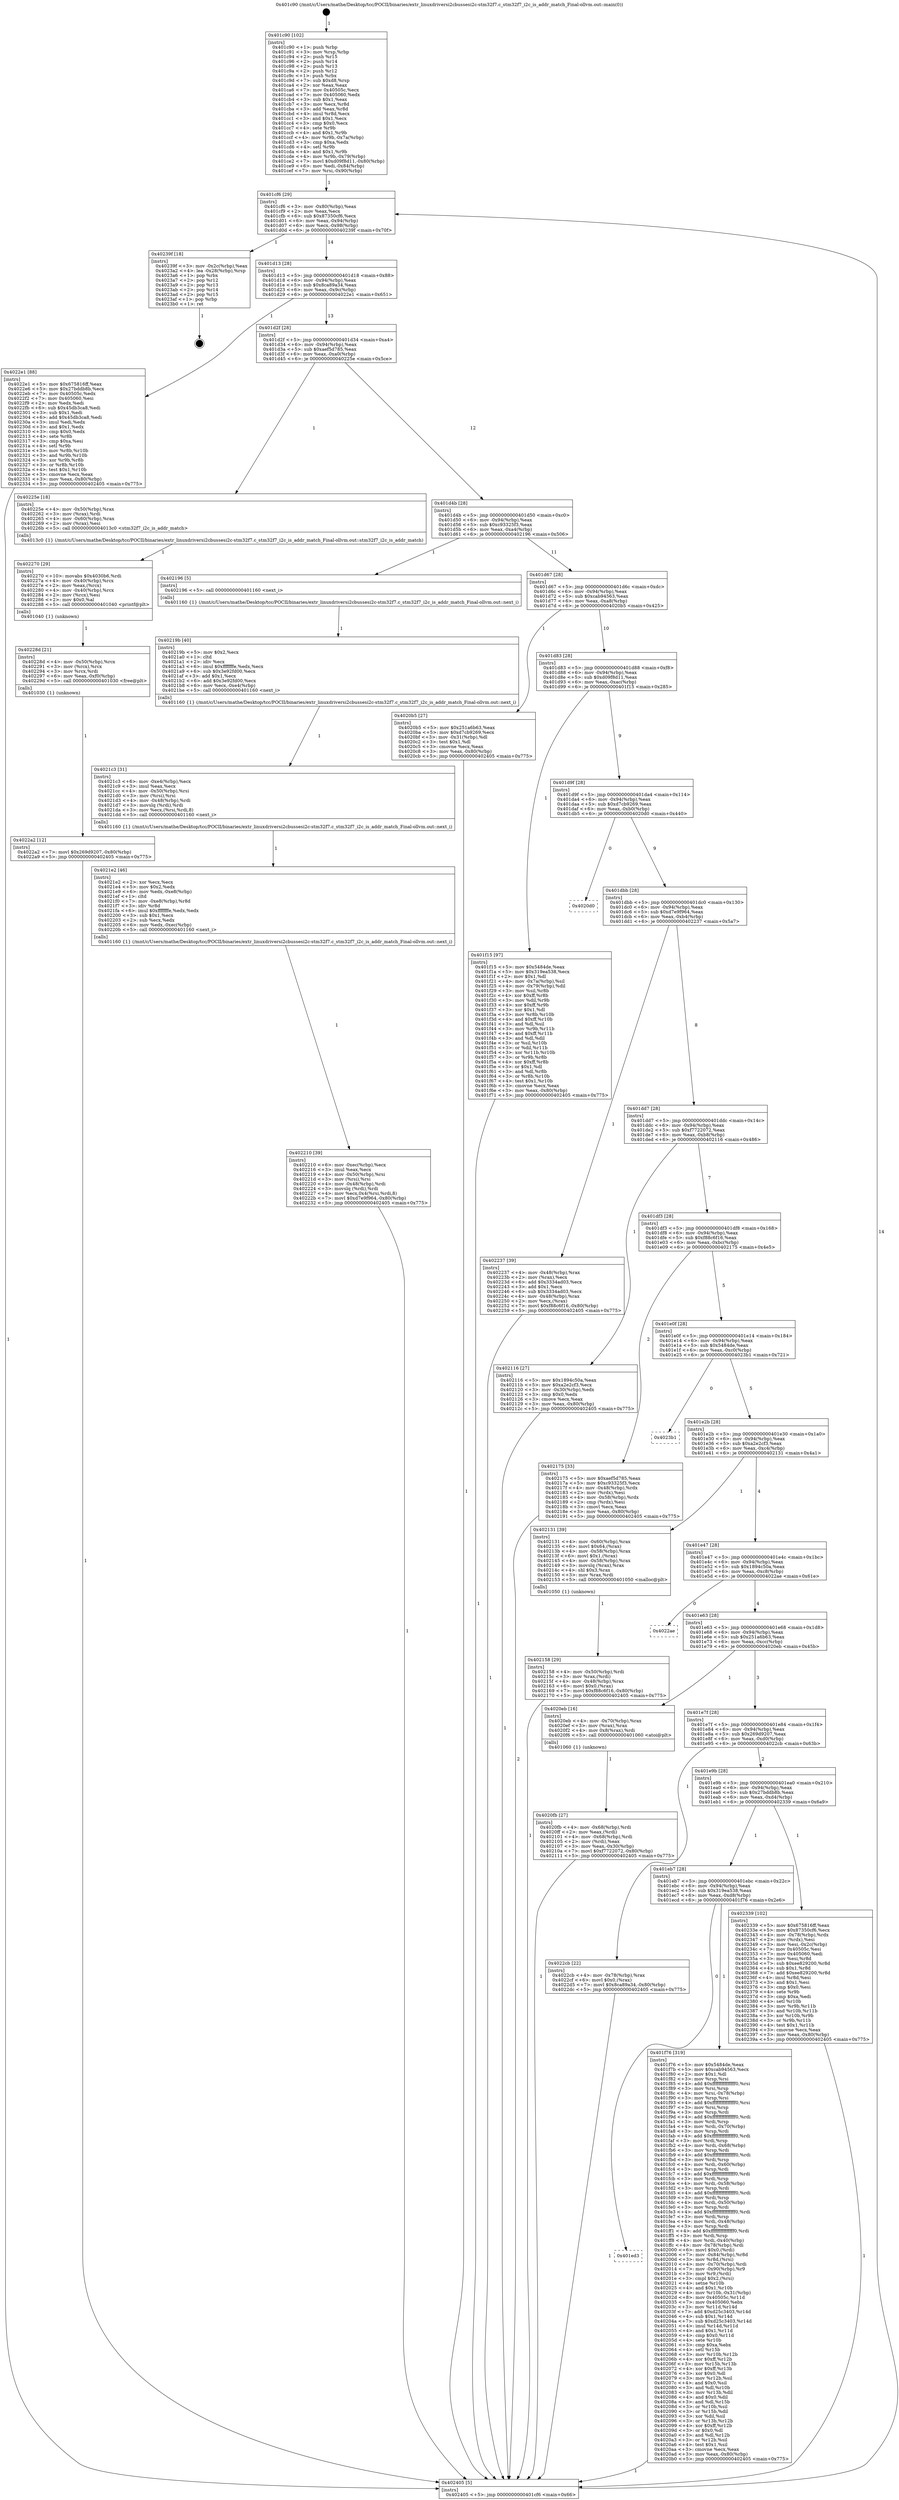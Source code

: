digraph "0x401c90" {
  label = "0x401c90 (/mnt/c/Users/mathe/Desktop/tcc/POCII/binaries/extr_linuxdriversi2cbussesi2c-stm32f7.c_stm32f7_i2c_is_addr_match_Final-ollvm.out::main(0))"
  labelloc = "t"
  node[shape=record]

  Entry [label="",width=0.3,height=0.3,shape=circle,fillcolor=black,style=filled]
  "0x401cf6" [label="{
     0x401cf6 [29]\l
     | [instrs]\l
     &nbsp;&nbsp;0x401cf6 \<+3\>: mov -0x80(%rbp),%eax\l
     &nbsp;&nbsp;0x401cf9 \<+2\>: mov %eax,%ecx\l
     &nbsp;&nbsp;0x401cfb \<+6\>: sub $0x87350cf6,%ecx\l
     &nbsp;&nbsp;0x401d01 \<+6\>: mov %eax,-0x94(%rbp)\l
     &nbsp;&nbsp;0x401d07 \<+6\>: mov %ecx,-0x98(%rbp)\l
     &nbsp;&nbsp;0x401d0d \<+6\>: je 000000000040239f \<main+0x70f\>\l
  }"]
  "0x40239f" [label="{
     0x40239f [18]\l
     | [instrs]\l
     &nbsp;&nbsp;0x40239f \<+3\>: mov -0x2c(%rbp),%eax\l
     &nbsp;&nbsp;0x4023a2 \<+4\>: lea -0x28(%rbp),%rsp\l
     &nbsp;&nbsp;0x4023a6 \<+1\>: pop %rbx\l
     &nbsp;&nbsp;0x4023a7 \<+2\>: pop %r12\l
     &nbsp;&nbsp;0x4023a9 \<+2\>: pop %r13\l
     &nbsp;&nbsp;0x4023ab \<+2\>: pop %r14\l
     &nbsp;&nbsp;0x4023ad \<+2\>: pop %r15\l
     &nbsp;&nbsp;0x4023af \<+1\>: pop %rbp\l
     &nbsp;&nbsp;0x4023b0 \<+1\>: ret\l
  }"]
  "0x401d13" [label="{
     0x401d13 [28]\l
     | [instrs]\l
     &nbsp;&nbsp;0x401d13 \<+5\>: jmp 0000000000401d18 \<main+0x88\>\l
     &nbsp;&nbsp;0x401d18 \<+6\>: mov -0x94(%rbp),%eax\l
     &nbsp;&nbsp;0x401d1e \<+5\>: sub $0x8ca89a34,%eax\l
     &nbsp;&nbsp;0x401d23 \<+6\>: mov %eax,-0x9c(%rbp)\l
     &nbsp;&nbsp;0x401d29 \<+6\>: je 00000000004022e1 \<main+0x651\>\l
  }"]
  Exit [label="",width=0.3,height=0.3,shape=circle,fillcolor=black,style=filled,peripheries=2]
  "0x4022e1" [label="{
     0x4022e1 [88]\l
     | [instrs]\l
     &nbsp;&nbsp;0x4022e1 \<+5\>: mov $0x675816ff,%eax\l
     &nbsp;&nbsp;0x4022e6 \<+5\>: mov $0x27bddb8b,%ecx\l
     &nbsp;&nbsp;0x4022eb \<+7\>: mov 0x40505c,%edx\l
     &nbsp;&nbsp;0x4022f2 \<+7\>: mov 0x405060,%esi\l
     &nbsp;&nbsp;0x4022f9 \<+2\>: mov %edx,%edi\l
     &nbsp;&nbsp;0x4022fb \<+6\>: sub $0x45db3ca8,%edi\l
     &nbsp;&nbsp;0x402301 \<+3\>: sub $0x1,%edi\l
     &nbsp;&nbsp;0x402304 \<+6\>: add $0x45db3ca8,%edi\l
     &nbsp;&nbsp;0x40230a \<+3\>: imul %edi,%edx\l
     &nbsp;&nbsp;0x40230d \<+3\>: and $0x1,%edx\l
     &nbsp;&nbsp;0x402310 \<+3\>: cmp $0x0,%edx\l
     &nbsp;&nbsp;0x402313 \<+4\>: sete %r8b\l
     &nbsp;&nbsp;0x402317 \<+3\>: cmp $0xa,%esi\l
     &nbsp;&nbsp;0x40231a \<+4\>: setl %r9b\l
     &nbsp;&nbsp;0x40231e \<+3\>: mov %r8b,%r10b\l
     &nbsp;&nbsp;0x402321 \<+3\>: and %r9b,%r10b\l
     &nbsp;&nbsp;0x402324 \<+3\>: xor %r9b,%r8b\l
     &nbsp;&nbsp;0x402327 \<+3\>: or %r8b,%r10b\l
     &nbsp;&nbsp;0x40232a \<+4\>: test $0x1,%r10b\l
     &nbsp;&nbsp;0x40232e \<+3\>: cmovne %ecx,%eax\l
     &nbsp;&nbsp;0x402331 \<+3\>: mov %eax,-0x80(%rbp)\l
     &nbsp;&nbsp;0x402334 \<+5\>: jmp 0000000000402405 \<main+0x775\>\l
  }"]
  "0x401d2f" [label="{
     0x401d2f [28]\l
     | [instrs]\l
     &nbsp;&nbsp;0x401d2f \<+5\>: jmp 0000000000401d34 \<main+0xa4\>\l
     &nbsp;&nbsp;0x401d34 \<+6\>: mov -0x94(%rbp),%eax\l
     &nbsp;&nbsp;0x401d3a \<+5\>: sub $0xaef5d785,%eax\l
     &nbsp;&nbsp;0x401d3f \<+6\>: mov %eax,-0xa0(%rbp)\l
     &nbsp;&nbsp;0x401d45 \<+6\>: je 000000000040225e \<main+0x5ce\>\l
  }"]
  "0x4022a2" [label="{
     0x4022a2 [12]\l
     | [instrs]\l
     &nbsp;&nbsp;0x4022a2 \<+7\>: movl $0x269d9207,-0x80(%rbp)\l
     &nbsp;&nbsp;0x4022a9 \<+5\>: jmp 0000000000402405 \<main+0x775\>\l
  }"]
  "0x40225e" [label="{
     0x40225e [18]\l
     | [instrs]\l
     &nbsp;&nbsp;0x40225e \<+4\>: mov -0x50(%rbp),%rax\l
     &nbsp;&nbsp;0x402262 \<+3\>: mov (%rax),%rdi\l
     &nbsp;&nbsp;0x402265 \<+4\>: mov -0x60(%rbp),%rax\l
     &nbsp;&nbsp;0x402269 \<+2\>: mov (%rax),%esi\l
     &nbsp;&nbsp;0x40226b \<+5\>: call 00000000004013c0 \<stm32f7_i2c_is_addr_match\>\l
     | [calls]\l
     &nbsp;&nbsp;0x4013c0 \{1\} (/mnt/c/Users/mathe/Desktop/tcc/POCII/binaries/extr_linuxdriversi2cbussesi2c-stm32f7.c_stm32f7_i2c_is_addr_match_Final-ollvm.out::stm32f7_i2c_is_addr_match)\l
  }"]
  "0x401d4b" [label="{
     0x401d4b [28]\l
     | [instrs]\l
     &nbsp;&nbsp;0x401d4b \<+5\>: jmp 0000000000401d50 \<main+0xc0\>\l
     &nbsp;&nbsp;0x401d50 \<+6\>: mov -0x94(%rbp),%eax\l
     &nbsp;&nbsp;0x401d56 \<+5\>: sub $0xc93325f3,%eax\l
     &nbsp;&nbsp;0x401d5b \<+6\>: mov %eax,-0xa4(%rbp)\l
     &nbsp;&nbsp;0x401d61 \<+6\>: je 0000000000402196 \<main+0x506\>\l
  }"]
  "0x40228d" [label="{
     0x40228d [21]\l
     | [instrs]\l
     &nbsp;&nbsp;0x40228d \<+4\>: mov -0x50(%rbp),%rcx\l
     &nbsp;&nbsp;0x402291 \<+3\>: mov (%rcx),%rcx\l
     &nbsp;&nbsp;0x402294 \<+3\>: mov %rcx,%rdi\l
     &nbsp;&nbsp;0x402297 \<+6\>: mov %eax,-0xf0(%rbp)\l
     &nbsp;&nbsp;0x40229d \<+5\>: call 0000000000401030 \<free@plt\>\l
     | [calls]\l
     &nbsp;&nbsp;0x401030 \{1\} (unknown)\l
  }"]
  "0x402196" [label="{
     0x402196 [5]\l
     | [instrs]\l
     &nbsp;&nbsp;0x402196 \<+5\>: call 0000000000401160 \<next_i\>\l
     | [calls]\l
     &nbsp;&nbsp;0x401160 \{1\} (/mnt/c/Users/mathe/Desktop/tcc/POCII/binaries/extr_linuxdriversi2cbussesi2c-stm32f7.c_stm32f7_i2c_is_addr_match_Final-ollvm.out::next_i)\l
  }"]
  "0x401d67" [label="{
     0x401d67 [28]\l
     | [instrs]\l
     &nbsp;&nbsp;0x401d67 \<+5\>: jmp 0000000000401d6c \<main+0xdc\>\l
     &nbsp;&nbsp;0x401d6c \<+6\>: mov -0x94(%rbp),%eax\l
     &nbsp;&nbsp;0x401d72 \<+5\>: sub $0xcab94563,%eax\l
     &nbsp;&nbsp;0x401d77 \<+6\>: mov %eax,-0xa8(%rbp)\l
     &nbsp;&nbsp;0x401d7d \<+6\>: je 00000000004020b5 \<main+0x425\>\l
  }"]
  "0x402270" [label="{
     0x402270 [29]\l
     | [instrs]\l
     &nbsp;&nbsp;0x402270 \<+10\>: movabs $0x4030b6,%rdi\l
     &nbsp;&nbsp;0x40227a \<+4\>: mov -0x40(%rbp),%rcx\l
     &nbsp;&nbsp;0x40227e \<+2\>: mov %eax,(%rcx)\l
     &nbsp;&nbsp;0x402280 \<+4\>: mov -0x40(%rbp),%rcx\l
     &nbsp;&nbsp;0x402284 \<+2\>: mov (%rcx),%esi\l
     &nbsp;&nbsp;0x402286 \<+2\>: mov $0x0,%al\l
     &nbsp;&nbsp;0x402288 \<+5\>: call 0000000000401040 \<printf@plt\>\l
     | [calls]\l
     &nbsp;&nbsp;0x401040 \{1\} (unknown)\l
  }"]
  "0x4020b5" [label="{
     0x4020b5 [27]\l
     | [instrs]\l
     &nbsp;&nbsp;0x4020b5 \<+5\>: mov $0x251a6b63,%eax\l
     &nbsp;&nbsp;0x4020ba \<+5\>: mov $0xd7cb9269,%ecx\l
     &nbsp;&nbsp;0x4020bf \<+3\>: mov -0x31(%rbp),%dl\l
     &nbsp;&nbsp;0x4020c2 \<+3\>: test $0x1,%dl\l
     &nbsp;&nbsp;0x4020c5 \<+3\>: cmovne %ecx,%eax\l
     &nbsp;&nbsp;0x4020c8 \<+3\>: mov %eax,-0x80(%rbp)\l
     &nbsp;&nbsp;0x4020cb \<+5\>: jmp 0000000000402405 \<main+0x775\>\l
  }"]
  "0x401d83" [label="{
     0x401d83 [28]\l
     | [instrs]\l
     &nbsp;&nbsp;0x401d83 \<+5\>: jmp 0000000000401d88 \<main+0xf8\>\l
     &nbsp;&nbsp;0x401d88 \<+6\>: mov -0x94(%rbp),%eax\l
     &nbsp;&nbsp;0x401d8e \<+5\>: sub $0xd09f8d11,%eax\l
     &nbsp;&nbsp;0x401d93 \<+6\>: mov %eax,-0xac(%rbp)\l
     &nbsp;&nbsp;0x401d99 \<+6\>: je 0000000000401f15 \<main+0x285\>\l
  }"]
  "0x402210" [label="{
     0x402210 [39]\l
     | [instrs]\l
     &nbsp;&nbsp;0x402210 \<+6\>: mov -0xec(%rbp),%ecx\l
     &nbsp;&nbsp;0x402216 \<+3\>: imul %eax,%ecx\l
     &nbsp;&nbsp;0x402219 \<+4\>: mov -0x50(%rbp),%rsi\l
     &nbsp;&nbsp;0x40221d \<+3\>: mov (%rsi),%rsi\l
     &nbsp;&nbsp;0x402220 \<+4\>: mov -0x48(%rbp),%rdi\l
     &nbsp;&nbsp;0x402224 \<+3\>: movslq (%rdi),%rdi\l
     &nbsp;&nbsp;0x402227 \<+4\>: mov %ecx,0x4(%rsi,%rdi,8)\l
     &nbsp;&nbsp;0x40222b \<+7\>: movl $0xd7e9f964,-0x80(%rbp)\l
     &nbsp;&nbsp;0x402232 \<+5\>: jmp 0000000000402405 \<main+0x775\>\l
  }"]
  "0x401f15" [label="{
     0x401f15 [97]\l
     | [instrs]\l
     &nbsp;&nbsp;0x401f15 \<+5\>: mov $0x5484de,%eax\l
     &nbsp;&nbsp;0x401f1a \<+5\>: mov $0x319ea538,%ecx\l
     &nbsp;&nbsp;0x401f1f \<+2\>: mov $0x1,%dl\l
     &nbsp;&nbsp;0x401f21 \<+4\>: mov -0x7a(%rbp),%sil\l
     &nbsp;&nbsp;0x401f25 \<+4\>: mov -0x79(%rbp),%dil\l
     &nbsp;&nbsp;0x401f29 \<+3\>: mov %sil,%r8b\l
     &nbsp;&nbsp;0x401f2c \<+4\>: xor $0xff,%r8b\l
     &nbsp;&nbsp;0x401f30 \<+3\>: mov %dil,%r9b\l
     &nbsp;&nbsp;0x401f33 \<+4\>: xor $0xff,%r9b\l
     &nbsp;&nbsp;0x401f37 \<+3\>: xor $0x1,%dl\l
     &nbsp;&nbsp;0x401f3a \<+3\>: mov %r8b,%r10b\l
     &nbsp;&nbsp;0x401f3d \<+4\>: and $0xff,%r10b\l
     &nbsp;&nbsp;0x401f41 \<+3\>: and %dl,%sil\l
     &nbsp;&nbsp;0x401f44 \<+3\>: mov %r9b,%r11b\l
     &nbsp;&nbsp;0x401f47 \<+4\>: and $0xff,%r11b\l
     &nbsp;&nbsp;0x401f4b \<+3\>: and %dl,%dil\l
     &nbsp;&nbsp;0x401f4e \<+3\>: or %sil,%r10b\l
     &nbsp;&nbsp;0x401f51 \<+3\>: or %dil,%r11b\l
     &nbsp;&nbsp;0x401f54 \<+3\>: xor %r11b,%r10b\l
     &nbsp;&nbsp;0x401f57 \<+3\>: or %r9b,%r8b\l
     &nbsp;&nbsp;0x401f5a \<+4\>: xor $0xff,%r8b\l
     &nbsp;&nbsp;0x401f5e \<+3\>: or $0x1,%dl\l
     &nbsp;&nbsp;0x401f61 \<+3\>: and %dl,%r8b\l
     &nbsp;&nbsp;0x401f64 \<+3\>: or %r8b,%r10b\l
     &nbsp;&nbsp;0x401f67 \<+4\>: test $0x1,%r10b\l
     &nbsp;&nbsp;0x401f6b \<+3\>: cmovne %ecx,%eax\l
     &nbsp;&nbsp;0x401f6e \<+3\>: mov %eax,-0x80(%rbp)\l
     &nbsp;&nbsp;0x401f71 \<+5\>: jmp 0000000000402405 \<main+0x775\>\l
  }"]
  "0x401d9f" [label="{
     0x401d9f [28]\l
     | [instrs]\l
     &nbsp;&nbsp;0x401d9f \<+5\>: jmp 0000000000401da4 \<main+0x114\>\l
     &nbsp;&nbsp;0x401da4 \<+6\>: mov -0x94(%rbp),%eax\l
     &nbsp;&nbsp;0x401daa \<+5\>: sub $0xd7cb9269,%eax\l
     &nbsp;&nbsp;0x401daf \<+6\>: mov %eax,-0xb0(%rbp)\l
     &nbsp;&nbsp;0x401db5 \<+6\>: je 00000000004020d0 \<main+0x440\>\l
  }"]
  "0x402405" [label="{
     0x402405 [5]\l
     | [instrs]\l
     &nbsp;&nbsp;0x402405 \<+5\>: jmp 0000000000401cf6 \<main+0x66\>\l
  }"]
  "0x401c90" [label="{
     0x401c90 [102]\l
     | [instrs]\l
     &nbsp;&nbsp;0x401c90 \<+1\>: push %rbp\l
     &nbsp;&nbsp;0x401c91 \<+3\>: mov %rsp,%rbp\l
     &nbsp;&nbsp;0x401c94 \<+2\>: push %r15\l
     &nbsp;&nbsp;0x401c96 \<+2\>: push %r14\l
     &nbsp;&nbsp;0x401c98 \<+2\>: push %r13\l
     &nbsp;&nbsp;0x401c9a \<+2\>: push %r12\l
     &nbsp;&nbsp;0x401c9c \<+1\>: push %rbx\l
     &nbsp;&nbsp;0x401c9d \<+7\>: sub $0xd8,%rsp\l
     &nbsp;&nbsp;0x401ca4 \<+2\>: xor %eax,%eax\l
     &nbsp;&nbsp;0x401ca6 \<+7\>: mov 0x40505c,%ecx\l
     &nbsp;&nbsp;0x401cad \<+7\>: mov 0x405060,%edx\l
     &nbsp;&nbsp;0x401cb4 \<+3\>: sub $0x1,%eax\l
     &nbsp;&nbsp;0x401cb7 \<+3\>: mov %ecx,%r8d\l
     &nbsp;&nbsp;0x401cba \<+3\>: add %eax,%r8d\l
     &nbsp;&nbsp;0x401cbd \<+4\>: imul %r8d,%ecx\l
     &nbsp;&nbsp;0x401cc1 \<+3\>: and $0x1,%ecx\l
     &nbsp;&nbsp;0x401cc4 \<+3\>: cmp $0x0,%ecx\l
     &nbsp;&nbsp;0x401cc7 \<+4\>: sete %r9b\l
     &nbsp;&nbsp;0x401ccb \<+4\>: and $0x1,%r9b\l
     &nbsp;&nbsp;0x401ccf \<+4\>: mov %r9b,-0x7a(%rbp)\l
     &nbsp;&nbsp;0x401cd3 \<+3\>: cmp $0xa,%edx\l
     &nbsp;&nbsp;0x401cd6 \<+4\>: setl %r9b\l
     &nbsp;&nbsp;0x401cda \<+4\>: and $0x1,%r9b\l
     &nbsp;&nbsp;0x401cde \<+4\>: mov %r9b,-0x79(%rbp)\l
     &nbsp;&nbsp;0x401ce2 \<+7\>: movl $0xd09f8d11,-0x80(%rbp)\l
     &nbsp;&nbsp;0x401ce9 \<+6\>: mov %edi,-0x84(%rbp)\l
     &nbsp;&nbsp;0x401cef \<+7\>: mov %rsi,-0x90(%rbp)\l
  }"]
  "0x4021e2" [label="{
     0x4021e2 [46]\l
     | [instrs]\l
     &nbsp;&nbsp;0x4021e2 \<+2\>: xor %ecx,%ecx\l
     &nbsp;&nbsp;0x4021e4 \<+5\>: mov $0x2,%edx\l
     &nbsp;&nbsp;0x4021e9 \<+6\>: mov %edx,-0xe8(%rbp)\l
     &nbsp;&nbsp;0x4021ef \<+1\>: cltd\l
     &nbsp;&nbsp;0x4021f0 \<+7\>: mov -0xe8(%rbp),%r8d\l
     &nbsp;&nbsp;0x4021f7 \<+3\>: idiv %r8d\l
     &nbsp;&nbsp;0x4021fa \<+6\>: imul $0xfffffffe,%edx,%edx\l
     &nbsp;&nbsp;0x402200 \<+3\>: sub $0x1,%ecx\l
     &nbsp;&nbsp;0x402203 \<+2\>: sub %ecx,%edx\l
     &nbsp;&nbsp;0x402205 \<+6\>: mov %edx,-0xec(%rbp)\l
     &nbsp;&nbsp;0x40220b \<+5\>: call 0000000000401160 \<next_i\>\l
     | [calls]\l
     &nbsp;&nbsp;0x401160 \{1\} (/mnt/c/Users/mathe/Desktop/tcc/POCII/binaries/extr_linuxdriversi2cbussesi2c-stm32f7.c_stm32f7_i2c_is_addr_match_Final-ollvm.out::next_i)\l
  }"]
  "0x4020d0" [label="{
     0x4020d0\l
  }", style=dashed]
  "0x401dbb" [label="{
     0x401dbb [28]\l
     | [instrs]\l
     &nbsp;&nbsp;0x401dbb \<+5\>: jmp 0000000000401dc0 \<main+0x130\>\l
     &nbsp;&nbsp;0x401dc0 \<+6\>: mov -0x94(%rbp),%eax\l
     &nbsp;&nbsp;0x401dc6 \<+5\>: sub $0xd7e9f964,%eax\l
     &nbsp;&nbsp;0x401dcb \<+6\>: mov %eax,-0xb4(%rbp)\l
     &nbsp;&nbsp;0x401dd1 \<+6\>: je 0000000000402237 \<main+0x5a7\>\l
  }"]
  "0x4021c3" [label="{
     0x4021c3 [31]\l
     | [instrs]\l
     &nbsp;&nbsp;0x4021c3 \<+6\>: mov -0xe4(%rbp),%ecx\l
     &nbsp;&nbsp;0x4021c9 \<+3\>: imul %eax,%ecx\l
     &nbsp;&nbsp;0x4021cc \<+4\>: mov -0x50(%rbp),%rsi\l
     &nbsp;&nbsp;0x4021d0 \<+3\>: mov (%rsi),%rsi\l
     &nbsp;&nbsp;0x4021d3 \<+4\>: mov -0x48(%rbp),%rdi\l
     &nbsp;&nbsp;0x4021d7 \<+3\>: movslq (%rdi),%rdi\l
     &nbsp;&nbsp;0x4021da \<+3\>: mov %ecx,(%rsi,%rdi,8)\l
     &nbsp;&nbsp;0x4021dd \<+5\>: call 0000000000401160 \<next_i\>\l
     | [calls]\l
     &nbsp;&nbsp;0x401160 \{1\} (/mnt/c/Users/mathe/Desktop/tcc/POCII/binaries/extr_linuxdriversi2cbussesi2c-stm32f7.c_stm32f7_i2c_is_addr_match_Final-ollvm.out::next_i)\l
  }"]
  "0x402237" [label="{
     0x402237 [39]\l
     | [instrs]\l
     &nbsp;&nbsp;0x402237 \<+4\>: mov -0x48(%rbp),%rax\l
     &nbsp;&nbsp;0x40223b \<+2\>: mov (%rax),%ecx\l
     &nbsp;&nbsp;0x40223d \<+6\>: add $0x3334ad03,%ecx\l
     &nbsp;&nbsp;0x402243 \<+3\>: add $0x1,%ecx\l
     &nbsp;&nbsp;0x402246 \<+6\>: sub $0x3334ad03,%ecx\l
     &nbsp;&nbsp;0x40224c \<+4\>: mov -0x48(%rbp),%rax\l
     &nbsp;&nbsp;0x402250 \<+2\>: mov %ecx,(%rax)\l
     &nbsp;&nbsp;0x402252 \<+7\>: movl $0xf88c6f16,-0x80(%rbp)\l
     &nbsp;&nbsp;0x402259 \<+5\>: jmp 0000000000402405 \<main+0x775\>\l
  }"]
  "0x401dd7" [label="{
     0x401dd7 [28]\l
     | [instrs]\l
     &nbsp;&nbsp;0x401dd7 \<+5\>: jmp 0000000000401ddc \<main+0x14c\>\l
     &nbsp;&nbsp;0x401ddc \<+6\>: mov -0x94(%rbp),%eax\l
     &nbsp;&nbsp;0x401de2 \<+5\>: sub $0xf7722072,%eax\l
     &nbsp;&nbsp;0x401de7 \<+6\>: mov %eax,-0xb8(%rbp)\l
     &nbsp;&nbsp;0x401ded \<+6\>: je 0000000000402116 \<main+0x486\>\l
  }"]
  "0x40219b" [label="{
     0x40219b [40]\l
     | [instrs]\l
     &nbsp;&nbsp;0x40219b \<+5\>: mov $0x2,%ecx\l
     &nbsp;&nbsp;0x4021a0 \<+1\>: cltd\l
     &nbsp;&nbsp;0x4021a1 \<+2\>: idiv %ecx\l
     &nbsp;&nbsp;0x4021a3 \<+6\>: imul $0xfffffffe,%edx,%ecx\l
     &nbsp;&nbsp;0x4021a9 \<+6\>: sub $0x3e92fd00,%ecx\l
     &nbsp;&nbsp;0x4021af \<+3\>: add $0x1,%ecx\l
     &nbsp;&nbsp;0x4021b2 \<+6\>: add $0x3e92fd00,%ecx\l
     &nbsp;&nbsp;0x4021b8 \<+6\>: mov %ecx,-0xe4(%rbp)\l
     &nbsp;&nbsp;0x4021be \<+5\>: call 0000000000401160 \<next_i\>\l
     | [calls]\l
     &nbsp;&nbsp;0x401160 \{1\} (/mnt/c/Users/mathe/Desktop/tcc/POCII/binaries/extr_linuxdriversi2cbussesi2c-stm32f7.c_stm32f7_i2c_is_addr_match_Final-ollvm.out::next_i)\l
  }"]
  "0x402116" [label="{
     0x402116 [27]\l
     | [instrs]\l
     &nbsp;&nbsp;0x402116 \<+5\>: mov $0x1894c50a,%eax\l
     &nbsp;&nbsp;0x40211b \<+5\>: mov $0xa2e2cf3,%ecx\l
     &nbsp;&nbsp;0x402120 \<+3\>: mov -0x30(%rbp),%edx\l
     &nbsp;&nbsp;0x402123 \<+3\>: cmp $0x0,%edx\l
     &nbsp;&nbsp;0x402126 \<+3\>: cmove %ecx,%eax\l
     &nbsp;&nbsp;0x402129 \<+3\>: mov %eax,-0x80(%rbp)\l
     &nbsp;&nbsp;0x40212c \<+5\>: jmp 0000000000402405 \<main+0x775\>\l
  }"]
  "0x401df3" [label="{
     0x401df3 [28]\l
     | [instrs]\l
     &nbsp;&nbsp;0x401df3 \<+5\>: jmp 0000000000401df8 \<main+0x168\>\l
     &nbsp;&nbsp;0x401df8 \<+6\>: mov -0x94(%rbp),%eax\l
     &nbsp;&nbsp;0x401dfe \<+5\>: sub $0xf88c6f16,%eax\l
     &nbsp;&nbsp;0x401e03 \<+6\>: mov %eax,-0xbc(%rbp)\l
     &nbsp;&nbsp;0x401e09 \<+6\>: je 0000000000402175 \<main+0x4e5\>\l
  }"]
  "0x402158" [label="{
     0x402158 [29]\l
     | [instrs]\l
     &nbsp;&nbsp;0x402158 \<+4\>: mov -0x50(%rbp),%rdi\l
     &nbsp;&nbsp;0x40215c \<+3\>: mov %rax,(%rdi)\l
     &nbsp;&nbsp;0x40215f \<+4\>: mov -0x48(%rbp),%rax\l
     &nbsp;&nbsp;0x402163 \<+6\>: movl $0x0,(%rax)\l
     &nbsp;&nbsp;0x402169 \<+7\>: movl $0xf88c6f16,-0x80(%rbp)\l
     &nbsp;&nbsp;0x402170 \<+5\>: jmp 0000000000402405 \<main+0x775\>\l
  }"]
  "0x402175" [label="{
     0x402175 [33]\l
     | [instrs]\l
     &nbsp;&nbsp;0x402175 \<+5\>: mov $0xaef5d785,%eax\l
     &nbsp;&nbsp;0x40217a \<+5\>: mov $0xc93325f3,%ecx\l
     &nbsp;&nbsp;0x40217f \<+4\>: mov -0x48(%rbp),%rdx\l
     &nbsp;&nbsp;0x402183 \<+2\>: mov (%rdx),%esi\l
     &nbsp;&nbsp;0x402185 \<+4\>: mov -0x58(%rbp),%rdx\l
     &nbsp;&nbsp;0x402189 \<+2\>: cmp (%rdx),%esi\l
     &nbsp;&nbsp;0x40218b \<+3\>: cmovl %ecx,%eax\l
     &nbsp;&nbsp;0x40218e \<+3\>: mov %eax,-0x80(%rbp)\l
     &nbsp;&nbsp;0x402191 \<+5\>: jmp 0000000000402405 \<main+0x775\>\l
  }"]
  "0x401e0f" [label="{
     0x401e0f [28]\l
     | [instrs]\l
     &nbsp;&nbsp;0x401e0f \<+5\>: jmp 0000000000401e14 \<main+0x184\>\l
     &nbsp;&nbsp;0x401e14 \<+6\>: mov -0x94(%rbp),%eax\l
     &nbsp;&nbsp;0x401e1a \<+5\>: sub $0x5484de,%eax\l
     &nbsp;&nbsp;0x401e1f \<+6\>: mov %eax,-0xc0(%rbp)\l
     &nbsp;&nbsp;0x401e25 \<+6\>: je 00000000004023b1 \<main+0x721\>\l
  }"]
  "0x4020fb" [label="{
     0x4020fb [27]\l
     | [instrs]\l
     &nbsp;&nbsp;0x4020fb \<+4\>: mov -0x68(%rbp),%rdi\l
     &nbsp;&nbsp;0x4020ff \<+2\>: mov %eax,(%rdi)\l
     &nbsp;&nbsp;0x402101 \<+4\>: mov -0x68(%rbp),%rdi\l
     &nbsp;&nbsp;0x402105 \<+2\>: mov (%rdi),%eax\l
     &nbsp;&nbsp;0x402107 \<+3\>: mov %eax,-0x30(%rbp)\l
     &nbsp;&nbsp;0x40210a \<+7\>: movl $0xf7722072,-0x80(%rbp)\l
     &nbsp;&nbsp;0x402111 \<+5\>: jmp 0000000000402405 \<main+0x775\>\l
  }"]
  "0x4023b1" [label="{
     0x4023b1\l
  }", style=dashed]
  "0x401e2b" [label="{
     0x401e2b [28]\l
     | [instrs]\l
     &nbsp;&nbsp;0x401e2b \<+5\>: jmp 0000000000401e30 \<main+0x1a0\>\l
     &nbsp;&nbsp;0x401e30 \<+6\>: mov -0x94(%rbp),%eax\l
     &nbsp;&nbsp;0x401e36 \<+5\>: sub $0xa2e2cf3,%eax\l
     &nbsp;&nbsp;0x401e3b \<+6\>: mov %eax,-0xc4(%rbp)\l
     &nbsp;&nbsp;0x401e41 \<+6\>: je 0000000000402131 \<main+0x4a1\>\l
  }"]
  "0x401ed3" [label="{
     0x401ed3\l
  }", style=dashed]
  "0x402131" [label="{
     0x402131 [39]\l
     | [instrs]\l
     &nbsp;&nbsp;0x402131 \<+4\>: mov -0x60(%rbp),%rax\l
     &nbsp;&nbsp;0x402135 \<+6\>: movl $0x64,(%rax)\l
     &nbsp;&nbsp;0x40213b \<+4\>: mov -0x58(%rbp),%rax\l
     &nbsp;&nbsp;0x40213f \<+6\>: movl $0x1,(%rax)\l
     &nbsp;&nbsp;0x402145 \<+4\>: mov -0x58(%rbp),%rax\l
     &nbsp;&nbsp;0x402149 \<+3\>: movslq (%rax),%rax\l
     &nbsp;&nbsp;0x40214c \<+4\>: shl $0x3,%rax\l
     &nbsp;&nbsp;0x402150 \<+3\>: mov %rax,%rdi\l
     &nbsp;&nbsp;0x402153 \<+5\>: call 0000000000401050 \<malloc@plt\>\l
     | [calls]\l
     &nbsp;&nbsp;0x401050 \{1\} (unknown)\l
  }"]
  "0x401e47" [label="{
     0x401e47 [28]\l
     | [instrs]\l
     &nbsp;&nbsp;0x401e47 \<+5\>: jmp 0000000000401e4c \<main+0x1bc\>\l
     &nbsp;&nbsp;0x401e4c \<+6\>: mov -0x94(%rbp),%eax\l
     &nbsp;&nbsp;0x401e52 \<+5\>: sub $0x1894c50a,%eax\l
     &nbsp;&nbsp;0x401e57 \<+6\>: mov %eax,-0xc8(%rbp)\l
     &nbsp;&nbsp;0x401e5d \<+6\>: je 00000000004022ae \<main+0x61e\>\l
  }"]
  "0x401f76" [label="{
     0x401f76 [319]\l
     | [instrs]\l
     &nbsp;&nbsp;0x401f76 \<+5\>: mov $0x5484de,%eax\l
     &nbsp;&nbsp;0x401f7b \<+5\>: mov $0xcab94563,%ecx\l
     &nbsp;&nbsp;0x401f80 \<+2\>: mov $0x1,%dl\l
     &nbsp;&nbsp;0x401f82 \<+3\>: mov %rsp,%rsi\l
     &nbsp;&nbsp;0x401f85 \<+4\>: add $0xfffffffffffffff0,%rsi\l
     &nbsp;&nbsp;0x401f89 \<+3\>: mov %rsi,%rsp\l
     &nbsp;&nbsp;0x401f8c \<+4\>: mov %rsi,-0x78(%rbp)\l
     &nbsp;&nbsp;0x401f90 \<+3\>: mov %rsp,%rsi\l
     &nbsp;&nbsp;0x401f93 \<+4\>: add $0xfffffffffffffff0,%rsi\l
     &nbsp;&nbsp;0x401f97 \<+3\>: mov %rsi,%rsp\l
     &nbsp;&nbsp;0x401f9a \<+3\>: mov %rsp,%rdi\l
     &nbsp;&nbsp;0x401f9d \<+4\>: add $0xfffffffffffffff0,%rdi\l
     &nbsp;&nbsp;0x401fa1 \<+3\>: mov %rdi,%rsp\l
     &nbsp;&nbsp;0x401fa4 \<+4\>: mov %rdi,-0x70(%rbp)\l
     &nbsp;&nbsp;0x401fa8 \<+3\>: mov %rsp,%rdi\l
     &nbsp;&nbsp;0x401fab \<+4\>: add $0xfffffffffffffff0,%rdi\l
     &nbsp;&nbsp;0x401faf \<+3\>: mov %rdi,%rsp\l
     &nbsp;&nbsp;0x401fb2 \<+4\>: mov %rdi,-0x68(%rbp)\l
     &nbsp;&nbsp;0x401fb6 \<+3\>: mov %rsp,%rdi\l
     &nbsp;&nbsp;0x401fb9 \<+4\>: add $0xfffffffffffffff0,%rdi\l
     &nbsp;&nbsp;0x401fbd \<+3\>: mov %rdi,%rsp\l
     &nbsp;&nbsp;0x401fc0 \<+4\>: mov %rdi,-0x60(%rbp)\l
     &nbsp;&nbsp;0x401fc4 \<+3\>: mov %rsp,%rdi\l
     &nbsp;&nbsp;0x401fc7 \<+4\>: add $0xfffffffffffffff0,%rdi\l
     &nbsp;&nbsp;0x401fcb \<+3\>: mov %rdi,%rsp\l
     &nbsp;&nbsp;0x401fce \<+4\>: mov %rdi,-0x58(%rbp)\l
     &nbsp;&nbsp;0x401fd2 \<+3\>: mov %rsp,%rdi\l
     &nbsp;&nbsp;0x401fd5 \<+4\>: add $0xfffffffffffffff0,%rdi\l
     &nbsp;&nbsp;0x401fd9 \<+3\>: mov %rdi,%rsp\l
     &nbsp;&nbsp;0x401fdc \<+4\>: mov %rdi,-0x50(%rbp)\l
     &nbsp;&nbsp;0x401fe0 \<+3\>: mov %rsp,%rdi\l
     &nbsp;&nbsp;0x401fe3 \<+4\>: add $0xfffffffffffffff0,%rdi\l
     &nbsp;&nbsp;0x401fe7 \<+3\>: mov %rdi,%rsp\l
     &nbsp;&nbsp;0x401fea \<+4\>: mov %rdi,-0x48(%rbp)\l
     &nbsp;&nbsp;0x401fee \<+3\>: mov %rsp,%rdi\l
     &nbsp;&nbsp;0x401ff1 \<+4\>: add $0xfffffffffffffff0,%rdi\l
     &nbsp;&nbsp;0x401ff5 \<+3\>: mov %rdi,%rsp\l
     &nbsp;&nbsp;0x401ff8 \<+4\>: mov %rdi,-0x40(%rbp)\l
     &nbsp;&nbsp;0x401ffc \<+4\>: mov -0x78(%rbp),%rdi\l
     &nbsp;&nbsp;0x402000 \<+6\>: movl $0x0,(%rdi)\l
     &nbsp;&nbsp;0x402006 \<+7\>: mov -0x84(%rbp),%r8d\l
     &nbsp;&nbsp;0x40200d \<+3\>: mov %r8d,(%rsi)\l
     &nbsp;&nbsp;0x402010 \<+4\>: mov -0x70(%rbp),%rdi\l
     &nbsp;&nbsp;0x402014 \<+7\>: mov -0x90(%rbp),%r9\l
     &nbsp;&nbsp;0x40201b \<+3\>: mov %r9,(%rdi)\l
     &nbsp;&nbsp;0x40201e \<+3\>: cmpl $0x2,(%rsi)\l
     &nbsp;&nbsp;0x402021 \<+4\>: setne %r10b\l
     &nbsp;&nbsp;0x402025 \<+4\>: and $0x1,%r10b\l
     &nbsp;&nbsp;0x402029 \<+4\>: mov %r10b,-0x31(%rbp)\l
     &nbsp;&nbsp;0x40202d \<+8\>: mov 0x40505c,%r11d\l
     &nbsp;&nbsp;0x402035 \<+7\>: mov 0x405060,%ebx\l
     &nbsp;&nbsp;0x40203c \<+3\>: mov %r11d,%r14d\l
     &nbsp;&nbsp;0x40203f \<+7\>: add $0xd25c3403,%r14d\l
     &nbsp;&nbsp;0x402046 \<+4\>: sub $0x1,%r14d\l
     &nbsp;&nbsp;0x40204a \<+7\>: sub $0xd25c3403,%r14d\l
     &nbsp;&nbsp;0x402051 \<+4\>: imul %r14d,%r11d\l
     &nbsp;&nbsp;0x402055 \<+4\>: and $0x1,%r11d\l
     &nbsp;&nbsp;0x402059 \<+4\>: cmp $0x0,%r11d\l
     &nbsp;&nbsp;0x40205d \<+4\>: sete %r10b\l
     &nbsp;&nbsp;0x402061 \<+3\>: cmp $0xa,%ebx\l
     &nbsp;&nbsp;0x402064 \<+4\>: setl %r15b\l
     &nbsp;&nbsp;0x402068 \<+3\>: mov %r10b,%r12b\l
     &nbsp;&nbsp;0x40206b \<+4\>: xor $0xff,%r12b\l
     &nbsp;&nbsp;0x40206f \<+3\>: mov %r15b,%r13b\l
     &nbsp;&nbsp;0x402072 \<+4\>: xor $0xff,%r13b\l
     &nbsp;&nbsp;0x402076 \<+3\>: xor $0x0,%dl\l
     &nbsp;&nbsp;0x402079 \<+3\>: mov %r12b,%sil\l
     &nbsp;&nbsp;0x40207c \<+4\>: and $0x0,%sil\l
     &nbsp;&nbsp;0x402080 \<+3\>: and %dl,%r10b\l
     &nbsp;&nbsp;0x402083 \<+3\>: mov %r13b,%dil\l
     &nbsp;&nbsp;0x402086 \<+4\>: and $0x0,%dil\l
     &nbsp;&nbsp;0x40208a \<+3\>: and %dl,%r15b\l
     &nbsp;&nbsp;0x40208d \<+3\>: or %r10b,%sil\l
     &nbsp;&nbsp;0x402090 \<+3\>: or %r15b,%dil\l
     &nbsp;&nbsp;0x402093 \<+3\>: xor %dil,%sil\l
     &nbsp;&nbsp;0x402096 \<+3\>: or %r13b,%r12b\l
     &nbsp;&nbsp;0x402099 \<+4\>: xor $0xff,%r12b\l
     &nbsp;&nbsp;0x40209d \<+3\>: or $0x0,%dl\l
     &nbsp;&nbsp;0x4020a0 \<+3\>: and %dl,%r12b\l
     &nbsp;&nbsp;0x4020a3 \<+3\>: or %r12b,%sil\l
     &nbsp;&nbsp;0x4020a6 \<+4\>: test $0x1,%sil\l
     &nbsp;&nbsp;0x4020aa \<+3\>: cmovne %ecx,%eax\l
     &nbsp;&nbsp;0x4020ad \<+3\>: mov %eax,-0x80(%rbp)\l
     &nbsp;&nbsp;0x4020b0 \<+5\>: jmp 0000000000402405 \<main+0x775\>\l
  }"]
  "0x4022ae" [label="{
     0x4022ae\l
  }", style=dashed]
  "0x401e63" [label="{
     0x401e63 [28]\l
     | [instrs]\l
     &nbsp;&nbsp;0x401e63 \<+5\>: jmp 0000000000401e68 \<main+0x1d8\>\l
     &nbsp;&nbsp;0x401e68 \<+6\>: mov -0x94(%rbp),%eax\l
     &nbsp;&nbsp;0x401e6e \<+5\>: sub $0x251a6b63,%eax\l
     &nbsp;&nbsp;0x401e73 \<+6\>: mov %eax,-0xcc(%rbp)\l
     &nbsp;&nbsp;0x401e79 \<+6\>: je 00000000004020eb \<main+0x45b\>\l
  }"]
  "0x401eb7" [label="{
     0x401eb7 [28]\l
     | [instrs]\l
     &nbsp;&nbsp;0x401eb7 \<+5\>: jmp 0000000000401ebc \<main+0x22c\>\l
     &nbsp;&nbsp;0x401ebc \<+6\>: mov -0x94(%rbp),%eax\l
     &nbsp;&nbsp;0x401ec2 \<+5\>: sub $0x319ea538,%eax\l
     &nbsp;&nbsp;0x401ec7 \<+6\>: mov %eax,-0xd8(%rbp)\l
     &nbsp;&nbsp;0x401ecd \<+6\>: je 0000000000401f76 \<main+0x2e6\>\l
  }"]
  "0x4020eb" [label="{
     0x4020eb [16]\l
     | [instrs]\l
     &nbsp;&nbsp;0x4020eb \<+4\>: mov -0x70(%rbp),%rax\l
     &nbsp;&nbsp;0x4020ef \<+3\>: mov (%rax),%rax\l
     &nbsp;&nbsp;0x4020f2 \<+4\>: mov 0x8(%rax),%rdi\l
     &nbsp;&nbsp;0x4020f6 \<+5\>: call 0000000000401060 \<atoi@plt\>\l
     | [calls]\l
     &nbsp;&nbsp;0x401060 \{1\} (unknown)\l
  }"]
  "0x401e7f" [label="{
     0x401e7f [28]\l
     | [instrs]\l
     &nbsp;&nbsp;0x401e7f \<+5\>: jmp 0000000000401e84 \<main+0x1f4\>\l
     &nbsp;&nbsp;0x401e84 \<+6\>: mov -0x94(%rbp),%eax\l
     &nbsp;&nbsp;0x401e8a \<+5\>: sub $0x269d9207,%eax\l
     &nbsp;&nbsp;0x401e8f \<+6\>: mov %eax,-0xd0(%rbp)\l
     &nbsp;&nbsp;0x401e95 \<+6\>: je 00000000004022cb \<main+0x63b\>\l
  }"]
  "0x402339" [label="{
     0x402339 [102]\l
     | [instrs]\l
     &nbsp;&nbsp;0x402339 \<+5\>: mov $0x675816ff,%eax\l
     &nbsp;&nbsp;0x40233e \<+5\>: mov $0x87350cf6,%ecx\l
     &nbsp;&nbsp;0x402343 \<+4\>: mov -0x78(%rbp),%rdx\l
     &nbsp;&nbsp;0x402347 \<+2\>: mov (%rdx),%esi\l
     &nbsp;&nbsp;0x402349 \<+3\>: mov %esi,-0x2c(%rbp)\l
     &nbsp;&nbsp;0x40234c \<+7\>: mov 0x40505c,%esi\l
     &nbsp;&nbsp;0x402353 \<+7\>: mov 0x405060,%edi\l
     &nbsp;&nbsp;0x40235a \<+3\>: mov %esi,%r8d\l
     &nbsp;&nbsp;0x40235d \<+7\>: sub $0xee829200,%r8d\l
     &nbsp;&nbsp;0x402364 \<+4\>: sub $0x1,%r8d\l
     &nbsp;&nbsp;0x402368 \<+7\>: add $0xee829200,%r8d\l
     &nbsp;&nbsp;0x40236f \<+4\>: imul %r8d,%esi\l
     &nbsp;&nbsp;0x402373 \<+3\>: and $0x1,%esi\l
     &nbsp;&nbsp;0x402376 \<+3\>: cmp $0x0,%esi\l
     &nbsp;&nbsp;0x402379 \<+4\>: sete %r9b\l
     &nbsp;&nbsp;0x40237d \<+3\>: cmp $0xa,%edi\l
     &nbsp;&nbsp;0x402380 \<+4\>: setl %r10b\l
     &nbsp;&nbsp;0x402384 \<+3\>: mov %r9b,%r11b\l
     &nbsp;&nbsp;0x402387 \<+3\>: and %r10b,%r11b\l
     &nbsp;&nbsp;0x40238a \<+3\>: xor %r10b,%r9b\l
     &nbsp;&nbsp;0x40238d \<+3\>: or %r9b,%r11b\l
     &nbsp;&nbsp;0x402390 \<+4\>: test $0x1,%r11b\l
     &nbsp;&nbsp;0x402394 \<+3\>: cmovne %ecx,%eax\l
     &nbsp;&nbsp;0x402397 \<+3\>: mov %eax,-0x80(%rbp)\l
     &nbsp;&nbsp;0x40239a \<+5\>: jmp 0000000000402405 \<main+0x775\>\l
  }"]
  "0x4022cb" [label="{
     0x4022cb [22]\l
     | [instrs]\l
     &nbsp;&nbsp;0x4022cb \<+4\>: mov -0x78(%rbp),%rax\l
     &nbsp;&nbsp;0x4022cf \<+6\>: movl $0x0,(%rax)\l
     &nbsp;&nbsp;0x4022d5 \<+7\>: movl $0x8ca89a34,-0x80(%rbp)\l
     &nbsp;&nbsp;0x4022dc \<+5\>: jmp 0000000000402405 \<main+0x775\>\l
  }"]
  "0x401e9b" [label="{
     0x401e9b [28]\l
     | [instrs]\l
     &nbsp;&nbsp;0x401e9b \<+5\>: jmp 0000000000401ea0 \<main+0x210\>\l
     &nbsp;&nbsp;0x401ea0 \<+6\>: mov -0x94(%rbp),%eax\l
     &nbsp;&nbsp;0x401ea6 \<+5\>: sub $0x27bddb8b,%eax\l
     &nbsp;&nbsp;0x401eab \<+6\>: mov %eax,-0xd4(%rbp)\l
     &nbsp;&nbsp;0x401eb1 \<+6\>: je 0000000000402339 \<main+0x6a9\>\l
  }"]
  Entry -> "0x401c90" [label=" 1"]
  "0x401cf6" -> "0x40239f" [label=" 1"]
  "0x401cf6" -> "0x401d13" [label=" 14"]
  "0x40239f" -> Exit [label=" 1"]
  "0x401d13" -> "0x4022e1" [label=" 1"]
  "0x401d13" -> "0x401d2f" [label=" 13"]
  "0x402339" -> "0x402405" [label=" 1"]
  "0x401d2f" -> "0x40225e" [label=" 1"]
  "0x401d2f" -> "0x401d4b" [label=" 12"]
  "0x4022e1" -> "0x402405" [label=" 1"]
  "0x401d4b" -> "0x402196" [label=" 1"]
  "0x401d4b" -> "0x401d67" [label=" 11"]
  "0x4022cb" -> "0x402405" [label=" 1"]
  "0x401d67" -> "0x4020b5" [label=" 1"]
  "0x401d67" -> "0x401d83" [label=" 10"]
  "0x4022a2" -> "0x402405" [label=" 1"]
  "0x401d83" -> "0x401f15" [label=" 1"]
  "0x401d83" -> "0x401d9f" [label=" 9"]
  "0x401f15" -> "0x402405" [label=" 1"]
  "0x401c90" -> "0x401cf6" [label=" 1"]
  "0x402405" -> "0x401cf6" [label=" 14"]
  "0x40228d" -> "0x4022a2" [label=" 1"]
  "0x401d9f" -> "0x4020d0" [label=" 0"]
  "0x401d9f" -> "0x401dbb" [label=" 9"]
  "0x402270" -> "0x40228d" [label=" 1"]
  "0x401dbb" -> "0x402237" [label=" 1"]
  "0x401dbb" -> "0x401dd7" [label=" 8"]
  "0x40225e" -> "0x402270" [label=" 1"]
  "0x401dd7" -> "0x402116" [label=" 1"]
  "0x401dd7" -> "0x401df3" [label=" 7"]
  "0x402237" -> "0x402405" [label=" 1"]
  "0x401df3" -> "0x402175" [label=" 2"]
  "0x401df3" -> "0x401e0f" [label=" 5"]
  "0x402210" -> "0x402405" [label=" 1"]
  "0x401e0f" -> "0x4023b1" [label=" 0"]
  "0x401e0f" -> "0x401e2b" [label=" 5"]
  "0x4021e2" -> "0x402210" [label=" 1"]
  "0x401e2b" -> "0x402131" [label=" 1"]
  "0x401e2b" -> "0x401e47" [label=" 4"]
  "0x40219b" -> "0x4021c3" [label=" 1"]
  "0x401e47" -> "0x4022ae" [label=" 0"]
  "0x401e47" -> "0x401e63" [label=" 4"]
  "0x402196" -> "0x40219b" [label=" 1"]
  "0x401e63" -> "0x4020eb" [label=" 1"]
  "0x401e63" -> "0x401e7f" [label=" 3"]
  "0x402158" -> "0x402405" [label=" 1"]
  "0x401e7f" -> "0x4022cb" [label=" 1"]
  "0x401e7f" -> "0x401e9b" [label=" 2"]
  "0x402131" -> "0x402158" [label=" 1"]
  "0x401e9b" -> "0x402339" [label=" 1"]
  "0x401e9b" -> "0x401eb7" [label=" 1"]
  "0x402175" -> "0x402405" [label=" 2"]
  "0x401eb7" -> "0x401f76" [label=" 1"]
  "0x401eb7" -> "0x401ed3" [label=" 0"]
  "0x4021c3" -> "0x4021e2" [label=" 1"]
  "0x401f76" -> "0x402405" [label=" 1"]
  "0x4020b5" -> "0x402405" [label=" 1"]
  "0x4020eb" -> "0x4020fb" [label=" 1"]
  "0x4020fb" -> "0x402405" [label=" 1"]
  "0x402116" -> "0x402405" [label=" 1"]
}
